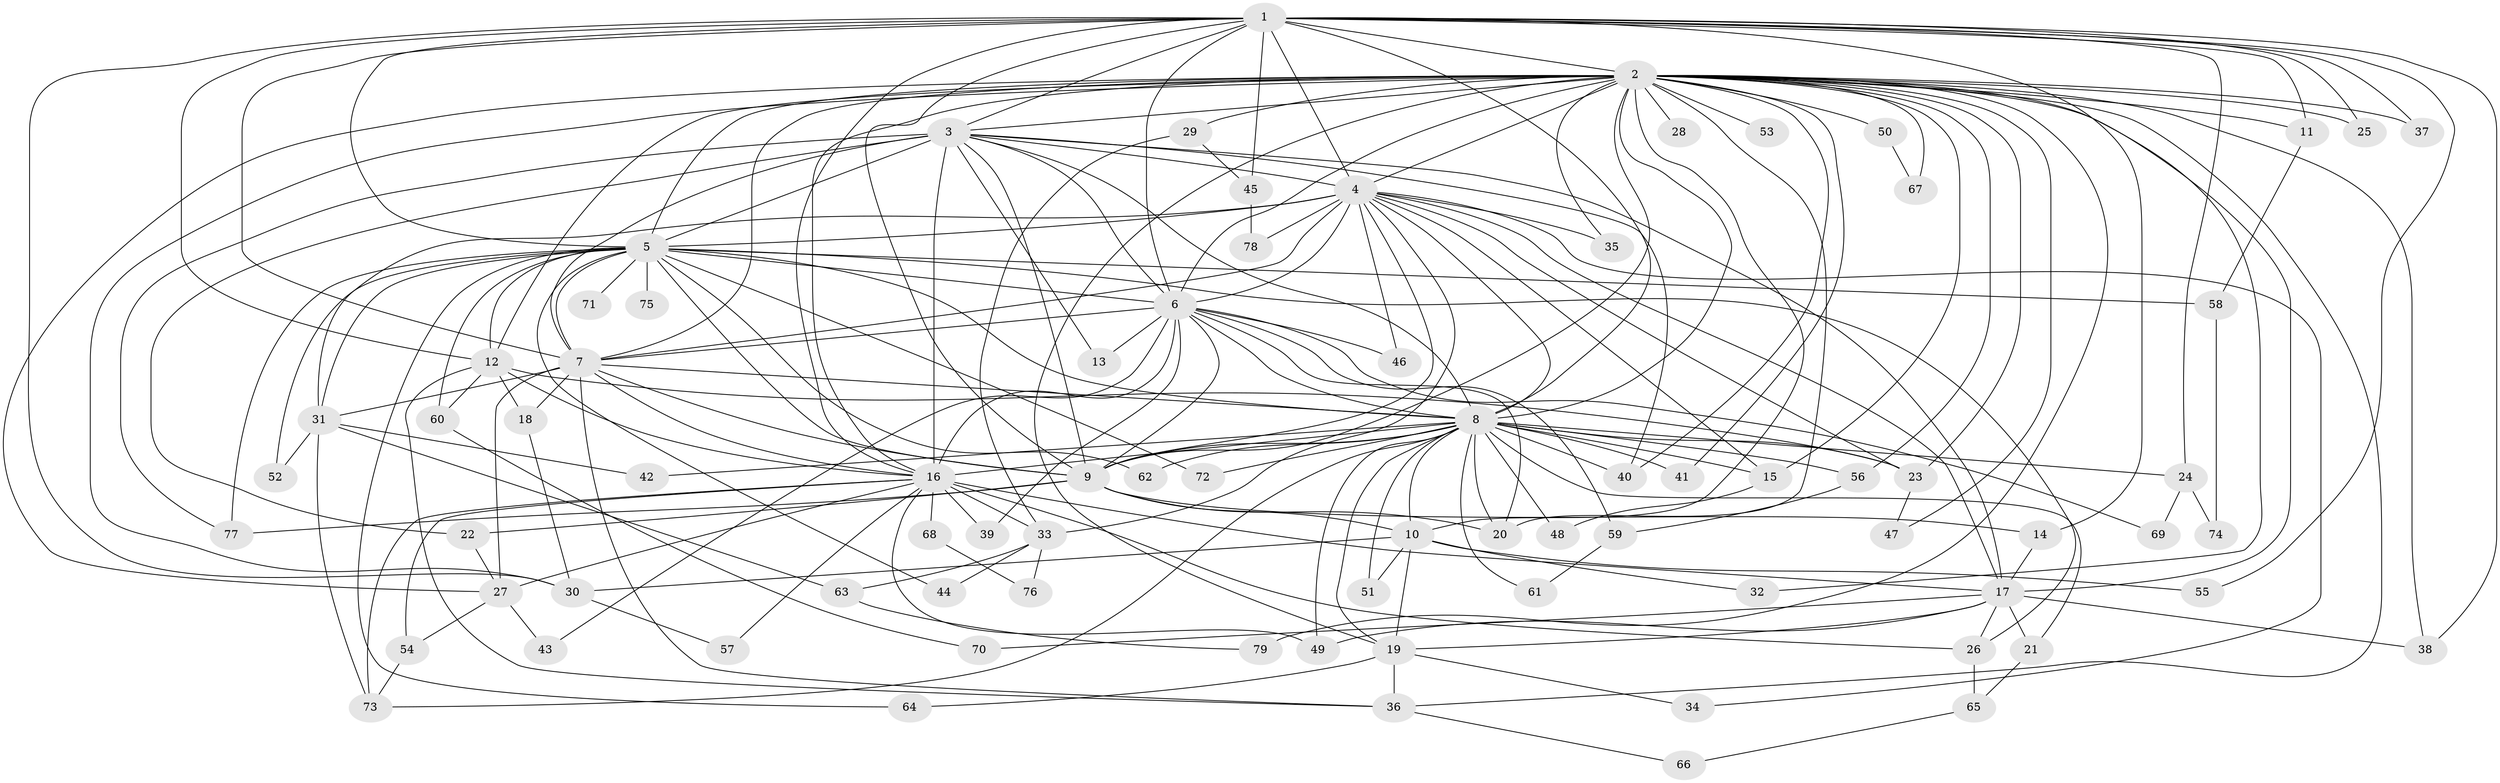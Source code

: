 // original degree distribution, {24: 0.007633587786259542, 43: 0.007633587786259542, 11: 0.007633587786259542, 19: 0.007633587786259542, 26: 0.007633587786259542, 25: 0.007633587786259542, 21: 0.007633587786259542, 17: 0.015267175572519083, 32: 0.007633587786259542, 5: 0.022900763358778626, 3: 0.2595419847328244, 8: 0.015267175572519083, 4: 0.11450381679389313, 2: 0.48854961832061067, 6: 0.022900763358778626}
// Generated by graph-tools (version 1.1) at 2025/49/03/04/25 22:49:23]
// undirected, 79 vertices, 201 edges
graph export_dot {
  node [color=gray90,style=filled];
  1;
  2;
  3;
  4;
  5;
  6;
  7;
  8;
  9;
  10;
  11;
  12;
  13;
  14;
  15;
  16;
  17;
  18;
  19;
  20;
  21;
  22;
  23;
  24;
  25;
  26;
  27;
  28;
  29;
  30;
  31;
  32;
  33;
  34;
  35;
  36;
  37;
  38;
  39;
  40;
  41;
  42;
  43;
  44;
  45;
  46;
  47;
  48;
  49;
  50;
  51;
  52;
  53;
  54;
  55;
  56;
  57;
  58;
  59;
  60;
  61;
  62;
  63;
  64;
  65;
  66;
  67;
  68;
  69;
  70;
  71;
  72;
  73;
  74;
  75;
  76;
  77;
  78;
  79;
  1 -- 2 [weight=3.0];
  1 -- 3 [weight=2.0];
  1 -- 4 [weight=1.0];
  1 -- 5 [weight=1.0];
  1 -- 6 [weight=2.0];
  1 -- 7 [weight=3.0];
  1 -- 8 [weight=1.0];
  1 -- 9 [weight=1.0];
  1 -- 11 [weight=1.0];
  1 -- 12 [weight=1.0];
  1 -- 14 [weight=1.0];
  1 -- 16 [weight=1.0];
  1 -- 24 [weight=1.0];
  1 -- 25 [weight=1.0];
  1 -- 30 [weight=1.0];
  1 -- 37 [weight=1.0];
  1 -- 38 [weight=1.0];
  1 -- 45 [weight=1.0];
  1 -- 55 [weight=1.0];
  2 -- 3 [weight=3.0];
  2 -- 4 [weight=1.0];
  2 -- 5 [weight=1.0];
  2 -- 6 [weight=1.0];
  2 -- 7 [weight=1.0];
  2 -- 8 [weight=1.0];
  2 -- 9 [weight=1.0];
  2 -- 10 [weight=1.0];
  2 -- 11 [weight=1.0];
  2 -- 12 [weight=1.0];
  2 -- 15 [weight=1.0];
  2 -- 16 [weight=1.0];
  2 -- 17 [weight=1.0];
  2 -- 19 [weight=1.0];
  2 -- 20 [weight=1.0];
  2 -- 23 [weight=1.0];
  2 -- 25 [weight=1.0];
  2 -- 27 [weight=1.0];
  2 -- 28 [weight=1.0];
  2 -- 29 [weight=1.0];
  2 -- 30 [weight=1.0];
  2 -- 32 [weight=1.0];
  2 -- 35 [weight=1.0];
  2 -- 36 [weight=1.0];
  2 -- 37 [weight=1.0];
  2 -- 38 [weight=1.0];
  2 -- 40 [weight=1.0];
  2 -- 41 [weight=1.0];
  2 -- 47 [weight=1.0];
  2 -- 50 [weight=1.0];
  2 -- 53 [weight=1.0];
  2 -- 56 [weight=1.0];
  2 -- 67 [weight=1.0];
  2 -- 79 [weight=1.0];
  3 -- 4 [weight=2.0];
  3 -- 5 [weight=2.0];
  3 -- 6 [weight=2.0];
  3 -- 7 [weight=2.0];
  3 -- 8 [weight=2.0];
  3 -- 9 [weight=3.0];
  3 -- 13 [weight=1.0];
  3 -- 16 [weight=11.0];
  3 -- 17 [weight=1.0];
  3 -- 22 [weight=1.0];
  3 -- 40 [weight=1.0];
  3 -- 77 [weight=1.0];
  4 -- 5 [weight=2.0];
  4 -- 6 [weight=2.0];
  4 -- 7 [weight=1.0];
  4 -- 8 [weight=1.0];
  4 -- 9 [weight=2.0];
  4 -- 15 [weight=1.0];
  4 -- 17 [weight=1.0];
  4 -- 23 [weight=1.0];
  4 -- 31 [weight=1.0];
  4 -- 33 [weight=1.0];
  4 -- 34 [weight=1.0];
  4 -- 35 [weight=1.0];
  4 -- 46 [weight=1.0];
  4 -- 78 [weight=1.0];
  5 -- 6 [weight=1.0];
  5 -- 7 [weight=1.0];
  5 -- 8 [weight=1.0];
  5 -- 9 [weight=1.0];
  5 -- 12 [weight=1.0];
  5 -- 26 [weight=1.0];
  5 -- 31 [weight=1.0];
  5 -- 44 [weight=1.0];
  5 -- 52 [weight=1.0];
  5 -- 58 [weight=1.0];
  5 -- 60 [weight=1.0];
  5 -- 62 [weight=1.0];
  5 -- 64 [weight=1.0];
  5 -- 71 [weight=1.0];
  5 -- 72 [weight=1.0];
  5 -- 75 [weight=1.0];
  5 -- 77 [weight=1.0];
  6 -- 7 [weight=1.0];
  6 -- 8 [weight=1.0];
  6 -- 9 [weight=2.0];
  6 -- 13 [weight=2.0];
  6 -- 16 [weight=2.0];
  6 -- 20 [weight=1.0];
  6 -- 39 [weight=1.0];
  6 -- 43 [weight=1.0];
  6 -- 46 [weight=1.0];
  6 -- 59 [weight=1.0];
  6 -- 69 [weight=1.0];
  7 -- 8 [weight=2.0];
  7 -- 9 [weight=1.0];
  7 -- 16 [weight=1.0];
  7 -- 18 [weight=1.0];
  7 -- 27 [weight=1.0];
  7 -- 31 [weight=1.0];
  7 -- 36 [weight=1.0];
  8 -- 9 [weight=2.0];
  8 -- 10 [weight=2.0];
  8 -- 15 [weight=1.0];
  8 -- 16 [weight=1.0];
  8 -- 19 [weight=1.0];
  8 -- 20 [weight=1.0];
  8 -- 21 [weight=1.0];
  8 -- 23 [weight=1.0];
  8 -- 24 [weight=1.0];
  8 -- 40 [weight=1.0];
  8 -- 41 [weight=1.0];
  8 -- 42 [weight=1.0];
  8 -- 48 [weight=1.0];
  8 -- 49 [weight=1.0];
  8 -- 51 [weight=1.0];
  8 -- 56 [weight=2.0];
  8 -- 61 [weight=1.0];
  8 -- 62 [weight=1.0];
  8 -- 72 [weight=1.0];
  8 -- 73 [weight=1.0];
  9 -- 10 [weight=1.0];
  9 -- 14 [weight=1.0];
  9 -- 20 [weight=1.0];
  9 -- 22 [weight=1.0];
  9 -- 77 [weight=1.0];
  10 -- 19 [weight=1.0];
  10 -- 30 [weight=1.0];
  10 -- 32 [weight=1.0];
  10 -- 51 [weight=1.0];
  10 -- 55 [weight=1.0];
  11 -- 58 [weight=1.0];
  12 -- 16 [weight=1.0];
  12 -- 18 [weight=1.0];
  12 -- 23 [weight=1.0];
  12 -- 36 [weight=1.0];
  12 -- 60 [weight=1.0];
  14 -- 17 [weight=1.0];
  15 -- 48 [weight=1.0];
  16 -- 17 [weight=1.0];
  16 -- 26 [weight=1.0];
  16 -- 27 [weight=1.0];
  16 -- 33 [weight=1.0];
  16 -- 39 [weight=1.0];
  16 -- 49 [weight=1.0];
  16 -- 54 [weight=1.0];
  16 -- 57 [weight=1.0];
  16 -- 68 [weight=2.0];
  16 -- 73 [weight=1.0];
  17 -- 19 [weight=1.0];
  17 -- 21 [weight=1.0];
  17 -- 26 [weight=1.0];
  17 -- 38 [weight=1.0];
  17 -- 49 [weight=1.0];
  17 -- 70 [weight=1.0];
  18 -- 30 [weight=1.0];
  19 -- 34 [weight=1.0];
  19 -- 36 [weight=1.0];
  19 -- 64 [weight=1.0];
  21 -- 65 [weight=1.0];
  22 -- 27 [weight=1.0];
  23 -- 47 [weight=1.0];
  24 -- 69 [weight=1.0];
  24 -- 74 [weight=1.0];
  26 -- 65 [weight=1.0];
  27 -- 43 [weight=1.0];
  27 -- 54 [weight=1.0];
  29 -- 33 [weight=1.0];
  29 -- 45 [weight=1.0];
  30 -- 57 [weight=1.0];
  31 -- 42 [weight=1.0];
  31 -- 52 [weight=1.0];
  31 -- 63 [weight=1.0];
  31 -- 73 [weight=1.0];
  33 -- 44 [weight=1.0];
  33 -- 63 [weight=1.0];
  33 -- 76 [weight=1.0];
  36 -- 66 [weight=1.0];
  45 -- 78 [weight=1.0];
  50 -- 67 [weight=1.0];
  54 -- 73 [weight=1.0];
  56 -- 59 [weight=1.0];
  58 -- 74 [weight=1.0];
  59 -- 61 [weight=1.0];
  60 -- 70 [weight=1.0];
  63 -- 79 [weight=1.0];
  65 -- 66 [weight=1.0];
  68 -- 76 [weight=1.0];
}
